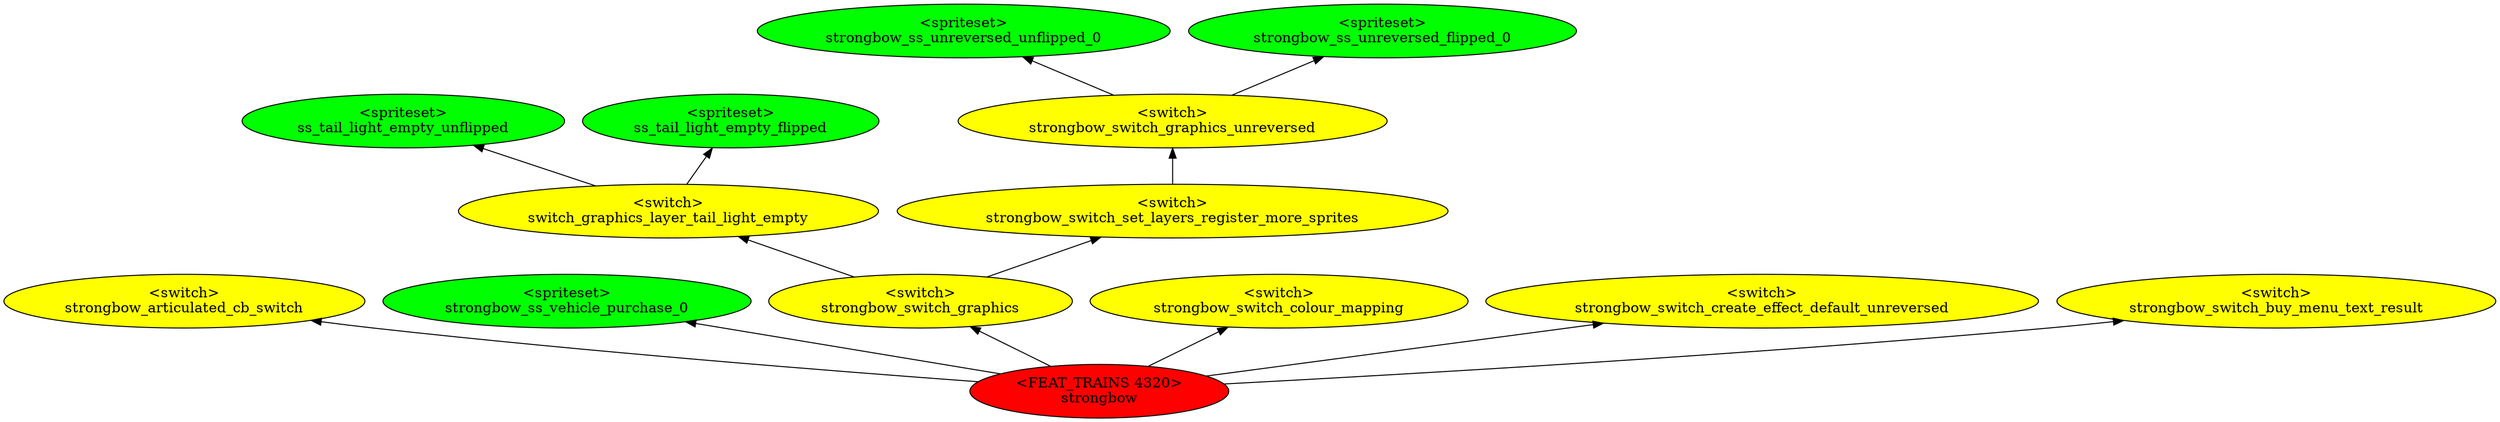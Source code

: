 digraph {
rankdir="BT"
ss_tail_light_empty_unflipped [fillcolor=green style="filled" label="<spriteset>\nss_tail_light_empty_unflipped"]
ss_tail_light_empty_flipped [fillcolor=green style="filled" label="<spriteset>\nss_tail_light_empty_flipped"]
switch_graphics_layer_tail_light_empty [fillcolor=yellow style="filled" label="<switch>\nswitch_graphics_layer_tail_light_empty"]
strongbow_articulated_cb_switch [fillcolor=yellow style="filled" label="<switch>\nstrongbow_articulated_cb_switch"]
strongbow_ss_unreversed_unflipped_0 [fillcolor=green style="filled" label="<spriteset>\nstrongbow_ss_unreversed_unflipped_0"]
strongbow_ss_unreversed_flipped_0 [fillcolor=green style="filled" label="<spriteset>\nstrongbow_ss_unreversed_flipped_0"]
strongbow_switch_graphics_unreversed [fillcolor=yellow style="filled" label="<switch>\nstrongbow_switch_graphics_unreversed"]
strongbow_ss_vehicle_purchase_0 [fillcolor=green style="filled" label="<spriteset>\nstrongbow_ss_vehicle_purchase_0"]
strongbow_switch_set_layers_register_more_sprites [fillcolor=yellow style="filled" label="<switch>\nstrongbow_switch_set_layers_register_more_sprites"]
strongbow_switch_graphics [fillcolor=yellow style="filled" label="<switch>\nstrongbow_switch_graphics"]
strongbow_switch_colour_mapping [fillcolor=yellow style="filled" label="<switch>\nstrongbow_switch_colour_mapping"]
strongbow_switch_create_effect_default_unreversed [fillcolor=yellow style="filled" label="<switch>\nstrongbow_switch_create_effect_default_unreversed"]
strongbow_switch_buy_menu_text_result [fillcolor=yellow style="filled" label="<switch>\nstrongbow_switch_buy_menu_text_result"]
strongbow [fillcolor=red style="filled" label="<FEAT_TRAINS 4320>\nstrongbow"]
switch_graphics_layer_tail_light_empty->ss_tail_light_empty_flipped
strongbow_switch_set_layers_register_more_sprites->strongbow_switch_graphics_unreversed
strongbow->strongbow_articulated_cb_switch
strongbow_switch_graphics_unreversed->strongbow_ss_unreversed_flipped_0
strongbow_switch_graphics->switch_graphics_layer_tail_light_empty
strongbow_switch_graphics->strongbow_switch_set_layers_register_more_sprites
strongbow->strongbow_switch_create_effect_default_unreversed
switch_graphics_layer_tail_light_empty->ss_tail_light_empty_unflipped
strongbow->strongbow_switch_graphics
strongbow_switch_graphics_unreversed->strongbow_ss_unreversed_unflipped_0
strongbow->strongbow_switch_colour_mapping
strongbow->strongbow_ss_vehicle_purchase_0
strongbow->strongbow_switch_buy_menu_text_result
}
